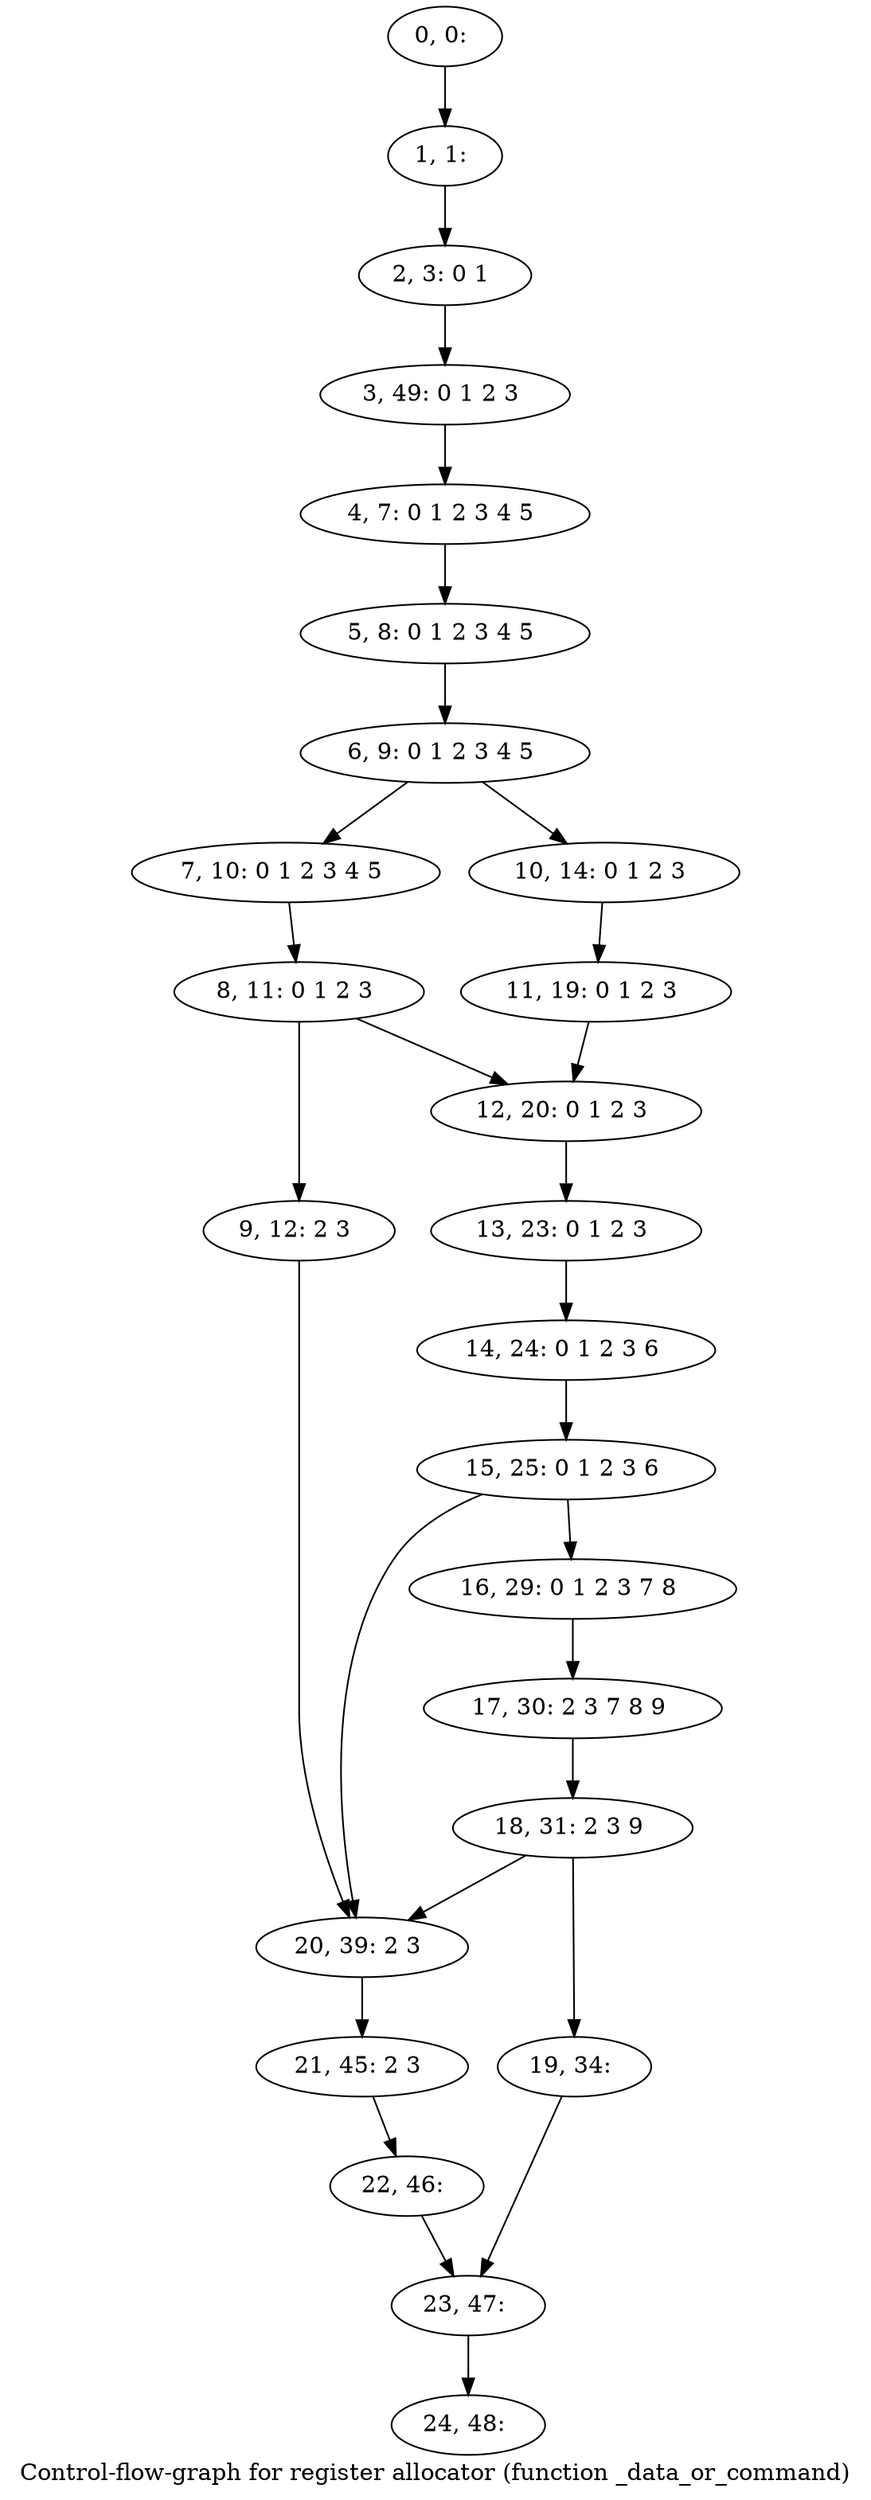 digraph G {
graph [label="Control-flow-graph for register allocator (function _data_or_command)"]
0[label="0, 0: "];
1[label="1, 1: "];
2[label="2, 3: 0 1 "];
3[label="3, 49: 0 1 2 3 "];
4[label="4, 7: 0 1 2 3 4 5 "];
5[label="5, 8: 0 1 2 3 4 5 "];
6[label="6, 9: 0 1 2 3 4 5 "];
7[label="7, 10: 0 1 2 3 4 5 "];
8[label="8, 11: 0 1 2 3 "];
9[label="9, 12: 2 3 "];
10[label="10, 14: 0 1 2 3 "];
11[label="11, 19: 0 1 2 3 "];
12[label="12, 20: 0 1 2 3 "];
13[label="13, 23: 0 1 2 3 "];
14[label="14, 24: 0 1 2 3 6 "];
15[label="15, 25: 0 1 2 3 6 "];
16[label="16, 29: 0 1 2 3 7 8 "];
17[label="17, 30: 2 3 7 8 9 "];
18[label="18, 31: 2 3 9 "];
19[label="19, 34: "];
20[label="20, 39: 2 3 "];
21[label="21, 45: 2 3 "];
22[label="22, 46: "];
23[label="23, 47: "];
24[label="24, 48: "];
0->1 ;
1->2 ;
2->3 ;
3->4 ;
4->5 ;
5->6 ;
6->7 ;
6->10 ;
7->8 ;
8->9 ;
8->12 ;
9->20 ;
10->11 ;
11->12 ;
12->13 ;
13->14 ;
14->15 ;
15->16 ;
15->20 ;
16->17 ;
17->18 ;
18->19 ;
18->20 ;
19->23 ;
20->21 ;
21->22 ;
22->23 ;
23->24 ;
}
